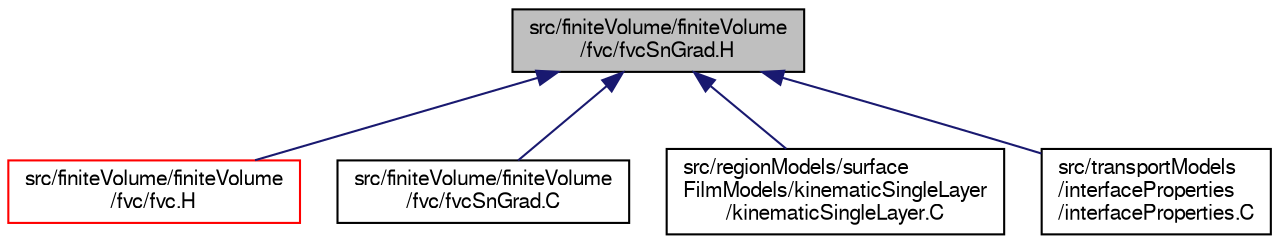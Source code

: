 digraph "src/finiteVolume/finiteVolume/fvc/fvcSnGrad.H"
{
  bgcolor="transparent";
  edge [fontname="FreeSans",fontsize="10",labelfontname="FreeSans",labelfontsize="10"];
  node [fontname="FreeSans",fontsize="10",shape=record];
  Node60 [label="src/finiteVolume/finiteVolume\l/fvc/fvcSnGrad.H",height=0.2,width=0.4,color="black", fillcolor="grey75", style="filled", fontcolor="black"];
  Node60 -> Node61 [dir="back",color="midnightblue",fontsize="10",style="solid",fontname="FreeSans"];
  Node61 [label="src/finiteVolume/finiteVolume\l/fvc/fvc.H",height=0.2,width=0.4,color="red",URL="$a02924.html"];
  Node60 -> Node114 [dir="back",color="midnightblue",fontsize="10",style="solid",fontname="FreeSans"];
  Node114 [label="src/finiteVolume/finiteVolume\l/fvc/fvcSnGrad.C",height=0.2,width=0.4,color="black",URL="$a03029.html"];
  Node60 -> Node115 [dir="back",color="midnightblue",fontsize="10",style="solid",fontname="FreeSans"];
  Node115 [label="src/regionModels/surface\lFilmModels/kinematicSingleLayer\l/kinematicSingleLayer.C",height=0.2,width=0.4,color="black",URL="$a14171.html"];
  Node60 -> Node116 [dir="back",color="midnightblue",fontsize="10",style="solid",fontname="FreeSans"];
  Node116 [label="src/transportModels\l/interfaceProperties\l/interfaceProperties.C",height=0.2,width=0.4,color="black",URL="$a16865.html"];
}
